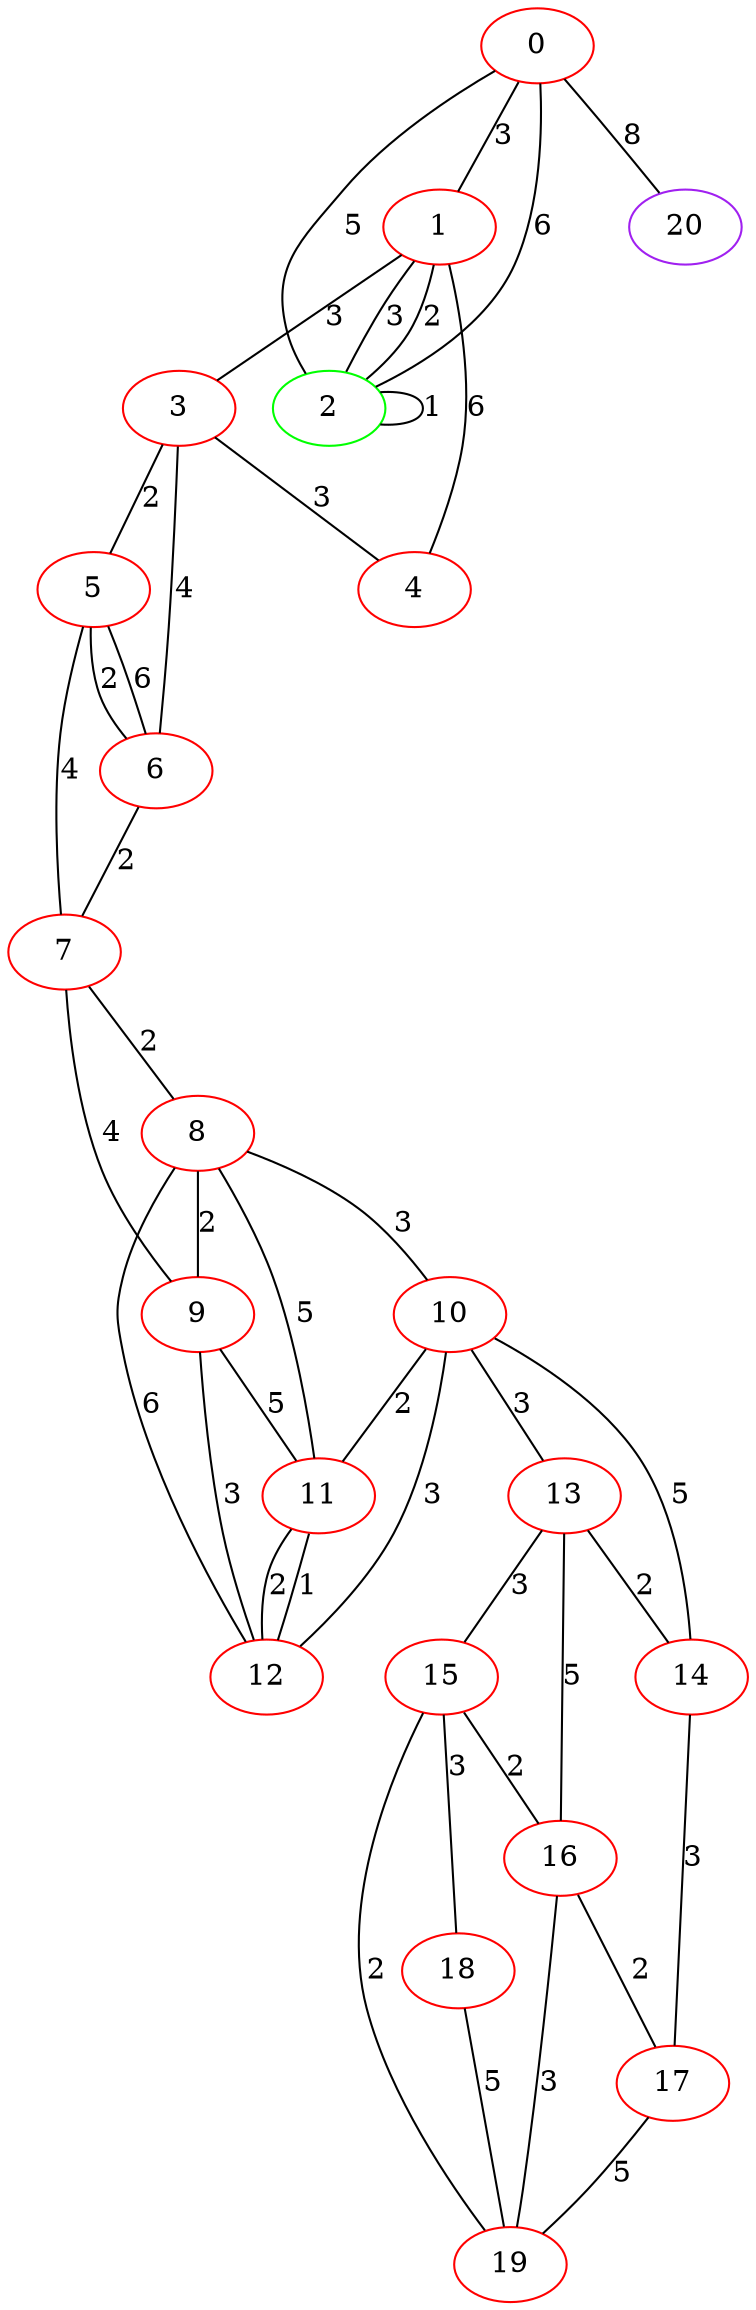 graph "" {
0 [color=red, weight=1];
1 [color=red, weight=1];
2 [color=green, weight=2];
3 [color=red, weight=1];
4 [color=red, weight=1];
5 [color=red, weight=1];
6 [color=red, weight=1];
7 [color=red, weight=1];
8 [color=red, weight=1];
9 [color=red, weight=1];
10 [color=red, weight=1];
11 [color=red, weight=1];
12 [color=red, weight=1];
13 [color=red, weight=1];
14 [color=red, weight=1];
15 [color=red, weight=1];
16 [color=red, weight=1];
17 [color=red, weight=1];
18 [color=red, weight=1];
19 [color=red, weight=1];
20 [color=purple, weight=4];
0 -- 1  [key=0, label=3];
0 -- 2  [key=0, label=5];
0 -- 2  [key=1, label=6];
0 -- 20  [key=0, label=8];
1 -- 2  [key=0, label=2];
1 -- 2  [key=1, label=3];
1 -- 3  [key=0, label=3];
1 -- 4  [key=0, label=6];
2 -- 2  [key=0, label=1];
3 -- 4  [key=0, label=3];
3 -- 5  [key=0, label=2];
3 -- 6  [key=0, label=4];
5 -- 6  [key=0, label=6];
5 -- 6  [key=1, label=2];
5 -- 7  [key=0, label=4];
6 -- 7  [key=0, label=2];
7 -- 8  [key=0, label=2];
7 -- 9  [key=0, label=4];
8 -- 9  [key=0, label=2];
8 -- 10  [key=0, label=3];
8 -- 11  [key=0, label=5];
8 -- 12  [key=0, label=6];
9 -- 11  [key=0, label=5];
9 -- 12  [key=0, label=3];
10 -- 11  [key=0, label=2];
10 -- 12  [key=0, label=3];
10 -- 13  [key=0, label=3];
10 -- 14  [key=0, label=5];
11 -- 12  [key=0, label=2];
11 -- 12  [key=1, label=1];
13 -- 16  [key=0, label=5];
13 -- 14  [key=0, label=2];
13 -- 15  [key=0, label=3];
14 -- 17  [key=0, label=3];
15 -- 16  [key=0, label=2];
15 -- 18  [key=0, label=3];
15 -- 19  [key=0, label=2];
16 -- 17  [key=0, label=2];
16 -- 19  [key=0, label=3];
17 -- 19  [key=0, label=5];
18 -- 19  [key=0, label=5];
}
